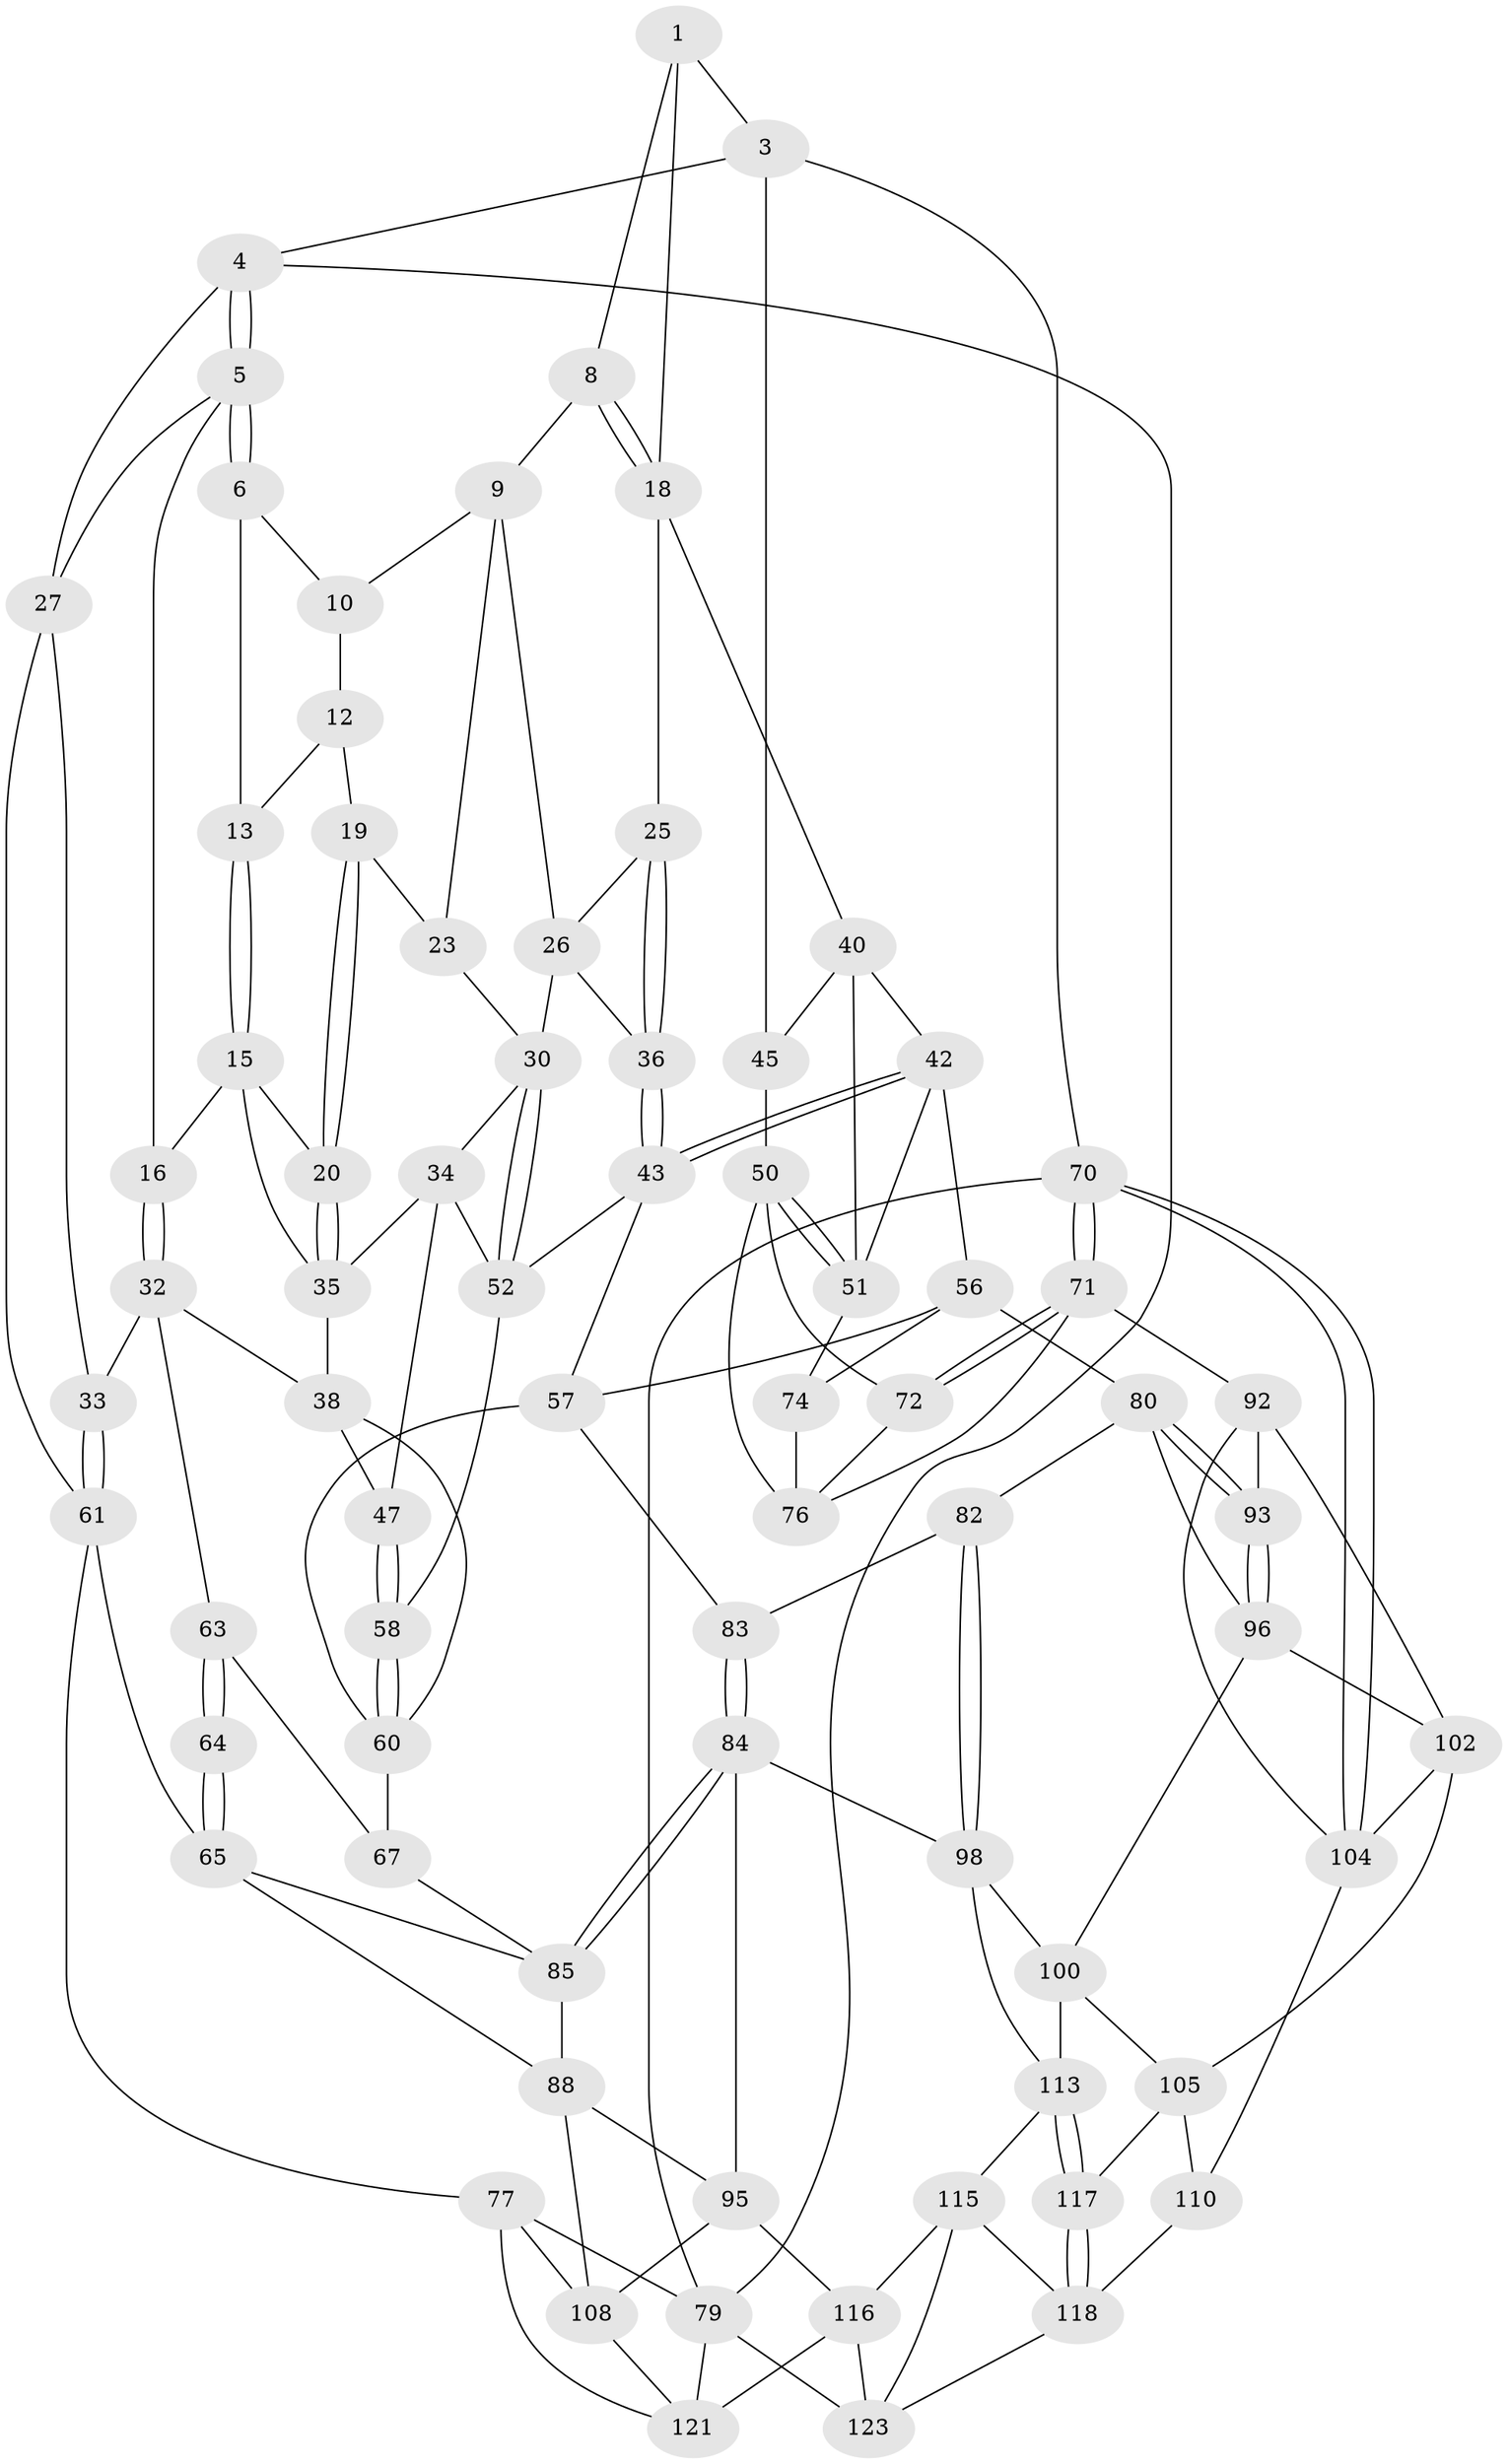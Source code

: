 // Generated by graph-tools (version 1.1) at 2025/24/03/03/25 07:24:37]
// undirected, 74 vertices, 162 edges
graph export_dot {
graph [start="1"]
  node [color=gray90,style=filled];
  1 [pos="+0.6860492200098499+0",super="+2"];
  3 [pos="+1+0",super="+44"];
  4 [pos="+0+0"];
  5 [pos="+0+0",super="+17"];
  6 [pos="+0.21294440242316373+0",super="+7"];
  8 [pos="+0.671155960953442+0"];
  9 [pos="+0.5633731212191059+0.09115020762084573",super="+22"];
  10 [pos="+0.5029045685775674+0.03347120354772968",super="+11"];
  12 [pos="+0.4003524334322738+0.07817950855358921",super="+14"];
  13 [pos="+0.28802004940807285+0"];
  15 [pos="+0.27544472550508325+0.1458608195223879",super="+21"];
  16 [pos="+0.23390479828523547+0.14614783776746912"];
  18 [pos="+0.7546351450690983+0.1264831421994473",super="+24"];
  19 [pos="+0.4100528975743478+0.13636043268304496"];
  20 [pos="+0.4073046925873013+0.13834142573397282"];
  23 [pos="+0.4675725992645902+0.15257670622770705"];
  25 [pos="+0.6559657191867803+0.16516975240193008"];
  26 [pos="+0.5957480530794743+0.15624477680006552",super="+29"];
  27 [pos="+0.06970696101152657+0.24354659594340683",super="+28"];
  30 [pos="+0.5195794582490189+0.2627766031716245",super="+31"];
  32 [pos="+0.16390654921947337+0.32879993991596407",super="+39"];
  33 [pos="+0.15230153871606047+0.32837823883759865"];
  34 [pos="+0.4523395123077232+0.25995317466622286",super="+46"];
  35 [pos="+0.40390394511694605+0.24708900346668222",super="+37"];
  36 [pos="+0.6499793520286451+0.2824824006682898"];
  38 [pos="+0.29651804337694654+0.32242141342441966",super="+48"];
  40 [pos="+0.7873668728581348+0.19340203603280398",super="+41"];
  42 [pos="+0.7695546886567503+0.3240014739727177",super="+55"];
  43 [pos="+0.661545009899409+0.2966569439389264",super="+53"];
  45 [pos="+0.8061385446517505+0.18751201921727068",super="+49"];
  47 [pos="+0.37343200543169214+0.3545499273428889"];
  50 [pos="+1+0.32514069798942175",super="+73"];
  51 [pos="+1+0.33805696788944634",super="+69"];
  52 [pos="+0.5239730624166078+0.338646064801888",super="+54"];
  56 [pos="+0.7439707365549751+0.43776047287830466",super="+75"];
  57 [pos="+0.6834590547409414+0.4685307622444174",super="+59"];
  58 [pos="+0.5274930264589909+0.42622273160099816"];
  60 [pos="+0.5284254217321356+0.43276460140939366",super="+66"];
  61 [pos="+0.027142143241524072+0.5709345977086322",super="+62"];
  63 [pos="+0.23862752189826902+0.3875538560727242",super="+68"];
  64 [pos="+0.19576768035378517+0.5489176224587975"];
  65 [pos="+0.13293911406791037+0.6198849781590586",super="+87"];
  67 [pos="+0.37468479461034915+0.48802275253440874"];
  70 [pos="+1+1"];
  71 [pos="+1+0.8730165227553458",super="+91"];
  72 [pos="+1+0.513440387627292"];
  74 [pos="+0.9186581230819947+0.4872423247637527"];
  76 [pos="+0.9240028423602223+0.5748044324695697",super="+90"];
  77 [pos="+0+0.7170132166041774",super="+78"];
  79 [pos="+0+1",super="+125"];
  80 [pos="+0.8169839159811474+0.5959428866838616",super="+81"];
  82 [pos="+0.6362517593681798+0.5774815751928908"];
  83 [pos="+0.6041107571842806+0.5367529828116677"];
  84 [pos="+0.5585471860139949+0.5733208714127376",super="+94"];
  85 [pos="+0.39362223354000464+0.5418720533583751",super="+86"];
  88 [pos="+0.38860121993009866+0.6114957442763941",super="+89"];
  92 [pos="+0.8763567868719461+0.6540601471738922",super="+101"];
  93 [pos="+0.849728859815271+0.6517498901569676"];
  95 [pos="+0.4483214867145761+0.6908017782193734",super="+107"];
  96 [pos="+0.838627654228203+0.661750459735262",super="+97"];
  98 [pos="+0.6515841574271385+0.6962686441914375",super="+99"];
  100 [pos="+0.6768004415625495+0.7308586823847475",super="+106"];
  102 [pos="+0.8278512669022443+0.7616652052463436",super="+103"];
  104 [pos="+1+1",super="+109"];
  105 [pos="+0.7169888930706301+0.8103684601754846",super="+111"];
  108 [pos="+0.1888948738852826+0.6962795960295136",super="+112"];
  110 [pos="+0.8342727444798033+1"];
  113 [pos="+0.5680201395203359+0.7880594576395064",super="+114"];
  115 [pos="+0.43085566024873534+0.8439669303412752",super="+119"];
  116 [pos="+0.2781201453846274+0.831995924140639",super="+120"];
  117 [pos="+0.5834693387698228+0.8469078237621739"];
  118 [pos="+0.5601552328111089+1",super="+124"];
  121 [pos="+0.10399340709215132+0.9457798340334622",super="+122"];
  123 [pos="+0.2780875645718029+0.9648082491135307",super="+126"];
  1 -- 8;
  1 -- 18;
  1 -- 3;
  3 -- 4;
  3 -- 70;
  3 -- 45 [weight=2];
  4 -- 5;
  4 -- 5;
  4 -- 79;
  4 -- 27;
  5 -- 6;
  5 -- 6;
  5 -- 16;
  5 -- 27;
  6 -- 13;
  6 -- 10;
  8 -- 9;
  8 -- 18;
  8 -- 18;
  9 -- 10;
  9 -- 26;
  9 -- 23;
  10 -- 12 [weight=2];
  12 -- 13;
  12 -- 19;
  13 -- 15;
  13 -- 15;
  15 -- 16;
  15 -- 20;
  15 -- 35;
  16 -- 32;
  16 -- 32;
  18 -- 40;
  18 -- 25;
  19 -- 20;
  19 -- 20;
  19 -- 23;
  20 -- 35;
  20 -- 35;
  23 -- 30;
  25 -- 26;
  25 -- 36;
  25 -- 36;
  26 -- 36;
  26 -- 30;
  27 -- 33;
  27 -- 61;
  30 -- 52;
  30 -- 52;
  30 -- 34;
  32 -- 33;
  32 -- 38;
  32 -- 63;
  33 -- 61;
  33 -- 61;
  34 -- 35;
  34 -- 52;
  34 -- 47;
  35 -- 38;
  36 -- 43;
  36 -- 43;
  38 -- 60;
  38 -- 47;
  40 -- 45;
  40 -- 42;
  40 -- 51;
  42 -- 43;
  42 -- 43;
  42 -- 56;
  42 -- 51;
  43 -- 57;
  43 -- 52;
  45 -- 50;
  47 -- 58;
  47 -- 58;
  50 -- 51;
  50 -- 51;
  50 -- 72;
  50 -- 76;
  51 -- 74;
  52 -- 58;
  56 -- 57;
  56 -- 74;
  56 -- 80;
  57 -- 83;
  57 -- 60;
  58 -- 60;
  58 -- 60;
  60 -- 67;
  61 -- 65;
  61 -- 77;
  63 -- 64 [weight=2];
  63 -- 64;
  63 -- 67;
  64 -- 65;
  64 -- 65;
  65 -- 88;
  65 -- 85;
  67 -- 85;
  70 -- 71;
  70 -- 71;
  70 -- 104;
  70 -- 104;
  70 -- 79;
  71 -- 72;
  71 -- 72;
  71 -- 92;
  71 -- 76;
  72 -- 76;
  74 -- 76;
  77 -- 79;
  77 -- 121;
  77 -- 108;
  79 -- 121;
  79 -- 123;
  80 -- 93;
  80 -- 93;
  80 -- 82;
  80 -- 96;
  82 -- 83;
  82 -- 98;
  82 -- 98;
  83 -- 84;
  83 -- 84;
  84 -- 85;
  84 -- 85;
  84 -- 98;
  84 -- 95;
  85 -- 88;
  88 -- 95;
  88 -- 108;
  92 -- 93;
  92 -- 104;
  92 -- 102;
  93 -- 96;
  93 -- 96;
  95 -- 108;
  95 -- 116;
  96 -- 100;
  96 -- 102;
  98 -- 100;
  98 -- 113;
  100 -- 105;
  100 -- 113;
  102 -- 105;
  102 -- 104;
  104 -- 110;
  105 -- 117;
  105 -- 110;
  108 -- 121;
  110 -- 118;
  113 -- 117;
  113 -- 117;
  113 -- 115;
  115 -- 116;
  115 -- 123;
  115 -- 118;
  116 -- 121;
  116 -- 123;
  117 -- 118;
  117 -- 118;
  118 -- 123;
}
